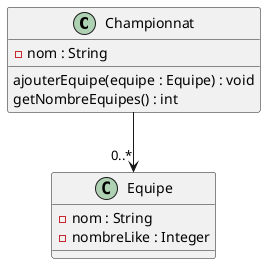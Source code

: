 @startuml
'https://plantuml.com/class-diagram

class Championnat {
-nom : String

ajouterEquipe(equipe : Equipe) : void
getNombreEquipes() : int
}

class Equipe {
-nom : String
-nombreLike : Integer
}

Championnat --> "0..*" Equipe

@enduml